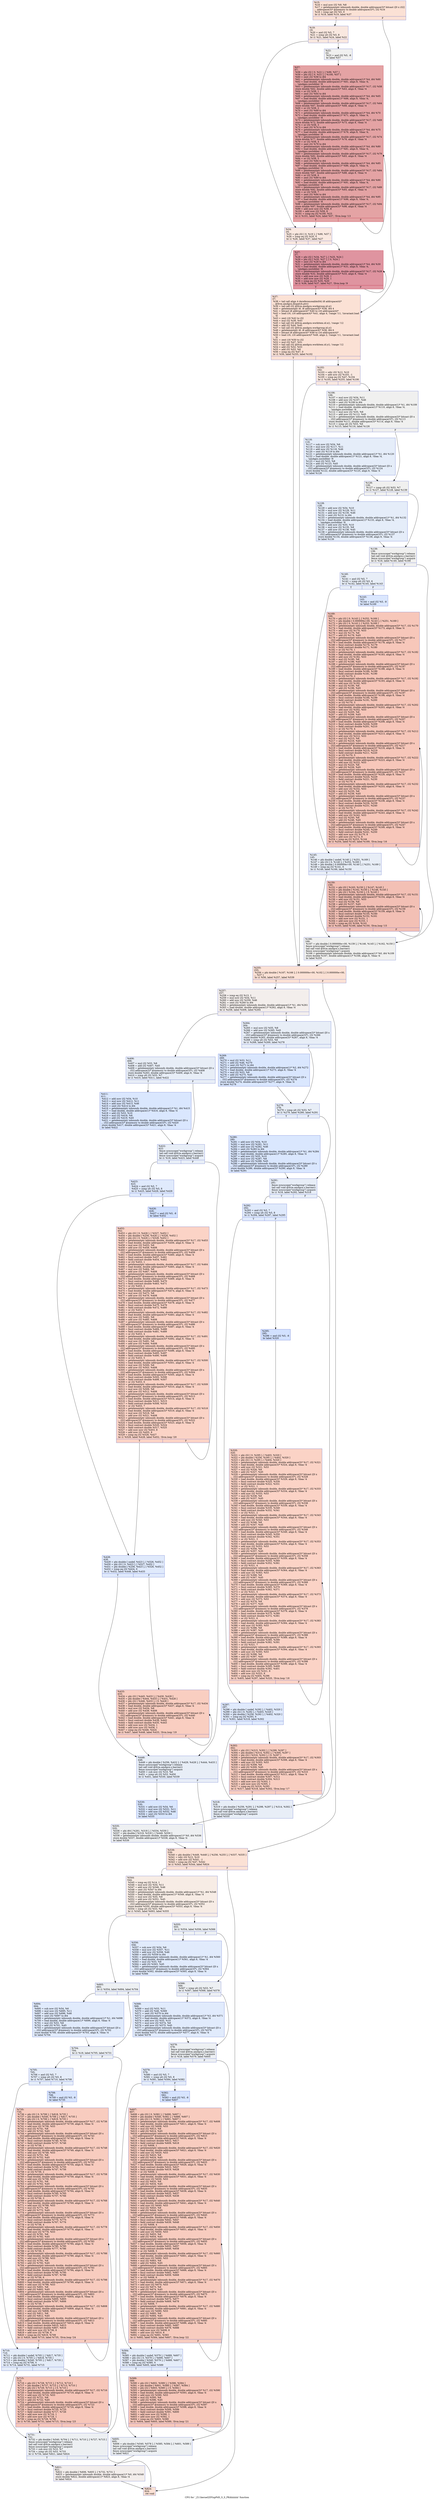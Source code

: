 digraph "CFG for '_Z11kernel2DYnpPdS_S_S_PKdiiiiiiiiii' function" {
	label="CFG for '_Z11kernel2DYnpPdS_S_S_PKdiiiiiiiiii' function";

	Node0x59cc570 [shape=record,color="#3d50c3ff", style=filled, fillcolor="#f7bca170",label="{%15:\l  %16 = mul nsw i32 %9, %8\l  %17 = getelementptr inbounds double, double addrspace(3)* bitcast ([0 x i32]\l... addrspace(3)* @memory to double addrspace(3)*), i32 %16\l  %18 = icmp sgt i32 %5, 0\l  br i1 %18, label %19, label %37\l|{<s0>T|<s1>F}}"];
	Node0x59cc570:s0 -> Node0x59cc400;
	Node0x59cc570:s1 -> Node0x59cd8a0;
	Node0x59cc400 [shape=record,color="#3d50c3ff", style=filled, fillcolor="#f1ccb870",label="{%19:\l19:                                               \l  %20 = and i32 %5, 7\l  %21 = icmp ult i32 %5, 8\l  br i1 %21, label %24, label %22\l|{<s0>T|<s1>F}}"];
	Node0x59cc400:s0 -> Node0x59cdb30;
	Node0x59cc400:s1 -> Node0x59cdb80;
	Node0x59cdb80 [shape=record,color="#3d50c3ff", style=filled, fillcolor="#dedcdb70",label="{%22:\l22:                                               \l  %23 = and i32 %5, -8\l  br label %57\l}"];
	Node0x59cdb80 -> Node0x59cdd80;
	Node0x59cdb30 [shape=record,color="#3d50c3ff", style=filled, fillcolor="#f1ccb870",label="{%24:\l24:                                               \l  %25 = phi i32 [ 0, %19 ], [ %99, %57 ]\l  %26 = icmp eq i32 %20, 0\l  br i1 %26, label %37, label %27\l|{<s0>T|<s1>F}}"];
	Node0x59cdb30:s0 -> Node0x59cd8a0;
	Node0x59cdb30:s1 -> Node0x59cdfb0;
	Node0x59cdfb0 [shape=record,color="#b70d28ff", style=filled, fillcolor="#b70d2870",label="{%27:\l27:                                               \l  %28 = phi i32 [ %34, %27 ], [ %25, %24 ]\l  %29 = phi i32 [ %35, %27 ], [ 0, %24 ]\l  %30 = zext i32 %28 to i64\l  %31 = getelementptr inbounds double, double addrspace(1)* %4, i64 %30\l  %32 = load double, double addrspace(1)* %31, align 8, !tbaa !4,\l... !amdgpu.noclobber !8\l  %33 = getelementptr inbounds double, double addrspace(3)* %17, i32 %28\l  store double %32, double addrspace(3)* %33, align 8, !tbaa !4\l  %34 = add nuw nsw i32 %28, 1\l  %35 = add nuw nsw i32 %29, 1\l  %36 = icmp eq i32 %35, %20\l  br i1 %36, label %37, label %27, !llvm.loop !9\l|{<s0>T|<s1>F}}"];
	Node0x59cdfb0:s0 -> Node0x59cd8a0;
	Node0x59cdfb0:s1 -> Node0x59cdfb0;
	Node0x59cd8a0 [shape=record,color="#3d50c3ff", style=filled, fillcolor="#f7bca170",label="{%37:\l37:                                               \l  %38 = tail call align 4 dereferenceable(64) i8 addrspace(4)*\l... @llvm.amdgcn.dispatch.ptr()\l  %39 = tail call i32 @llvm.amdgcn.workgroup.id.x()\l  %40 = getelementptr i8, i8 addrspace(4)* %38, i64 4\l  %41 = bitcast i8 addrspace(4)* %40 to i16 addrspace(4)*\l  %42 = load i16, i16 addrspace(4)* %41, align 4, !range !11, !invariant.load\l... !8\l  %43 = zext i16 %42 to i32\l  %44 = mul i32 %39, %43\l  %45 = tail call i32 @llvm.amdgcn.workitem.id.x(), !range !12\l  %46 = add i32 %44, %45\l  %47 = tail call i32 @llvm.amdgcn.workgroup.id.y()\l  %48 = getelementptr i8, i8 addrspace(4)* %38, i64 6\l  %49 = bitcast i8 addrspace(4)* %48 to i16 addrspace(4)*\l  %50 = load i16, i16 addrspace(4)* %49, align 2, !range !11, !invariant.load\l... !8\l  %51 = zext i16 %50 to i32\l  %52 = mul i32 %47, %51\l  %53 = tail call i32 @llvm.amdgcn.workitem.id.y(), !range !12\l  %54 = add i32 %52, %53\l  %55 = add i32 %53, %6\l  %56 = icmp eq i32 %47, 0\l  br i1 %56, label %255, label %102\l|{<s0>T|<s1>F}}"];
	Node0x59cd8a0:s0 -> Node0x59d23c0;
	Node0x59cd8a0:s1 -> Node0x59d2450;
	Node0x59cdd80 [shape=record,color="#b70d28ff", style=filled, fillcolor="#c32e3170",label="{%57:\l57:                                               \l  %58 = phi i32 [ 0, %22 ], [ %99, %57 ]\l  %59 = phi i32 [ 0, %22 ], [ %100, %57 ]\l  %60 = zext i32 %58 to i64\l  %61 = getelementptr inbounds double, double addrspace(1)* %4, i64 %60\l  %62 = load double, double addrspace(1)* %61, align 8, !tbaa !4,\l... !amdgpu.noclobber !8\l  %63 = getelementptr inbounds double, double addrspace(3)* %17, i32 %58\l  store double %62, double addrspace(3)* %63, align 8, !tbaa !4\l  %64 = or i32 %58, 1\l  %65 = zext i32 %64 to i64\l  %66 = getelementptr inbounds double, double addrspace(1)* %4, i64 %65\l  %67 = load double, double addrspace(1)* %66, align 8, !tbaa !4,\l... !amdgpu.noclobber !8\l  %68 = getelementptr inbounds double, double addrspace(3)* %17, i32 %64\l  store double %67, double addrspace(3)* %68, align 8, !tbaa !4\l  %69 = or i32 %58, 2\l  %70 = zext i32 %69 to i64\l  %71 = getelementptr inbounds double, double addrspace(1)* %4, i64 %70\l  %72 = load double, double addrspace(1)* %71, align 8, !tbaa !4,\l... !amdgpu.noclobber !8\l  %73 = getelementptr inbounds double, double addrspace(3)* %17, i32 %69\l  store double %72, double addrspace(3)* %73, align 8, !tbaa !4\l  %74 = or i32 %58, 3\l  %75 = zext i32 %74 to i64\l  %76 = getelementptr inbounds double, double addrspace(1)* %4, i64 %75\l  %77 = load double, double addrspace(1)* %76, align 8, !tbaa !4,\l... !amdgpu.noclobber !8\l  %78 = getelementptr inbounds double, double addrspace(3)* %17, i32 %74\l  store double %77, double addrspace(3)* %78, align 8, !tbaa !4\l  %79 = or i32 %58, 4\l  %80 = zext i32 %79 to i64\l  %81 = getelementptr inbounds double, double addrspace(1)* %4, i64 %80\l  %82 = load double, double addrspace(1)* %81, align 8, !tbaa !4,\l... !amdgpu.noclobber !8\l  %83 = getelementptr inbounds double, double addrspace(3)* %17, i32 %79\l  store double %82, double addrspace(3)* %83, align 8, !tbaa !4\l  %84 = or i32 %58, 5\l  %85 = zext i32 %84 to i64\l  %86 = getelementptr inbounds double, double addrspace(1)* %4, i64 %85\l  %87 = load double, double addrspace(1)* %86, align 8, !tbaa !4,\l... !amdgpu.noclobber !8\l  %88 = getelementptr inbounds double, double addrspace(3)* %17, i32 %84\l  store double %87, double addrspace(3)* %88, align 8, !tbaa !4\l  %89 = or i32 %58, 6\l  %90 = zext i32 %89 to i64\l  %91 = getelementptr inbounds double, double addrspace(1)* %4, i64 %90\l  %92 = load double, double addrspace(1)* %91, align 8, !tbaa !4,\l... !amdgpu.noclobber !8\l  %93 = getelementptr inbounds double, double addrspace(3)* %17, i32 %89\l  store double %92, double addrspace(3)* %93, align 8, !tbaa !4\l  %94 = or i32 %58, 7\l  %95 = zext i32 %94 to i64\l  %96 = getelementptr inbounds double, double addrspace(1)* %4, i64 %95\l  %97 = load double, double addrspace(1)* %96, align 8, !tbaa !4,\l... !amdgpu.noclobber !8\l  %98 = getelementptr inbounds double, double addrspace(3)* %17, i32 %94\l  store double %97, double addrspace(3)* %98, align 8, !tbaa !4\l  %99 = add nuw nsw i32 %58, 8\l  %100 = add nuw i32 %59, 8\l  %101 = icmp eq i32 %100, %23\l  br i1 %101, label %24, label %57, !llvm.loop !13\l|{<s0>T|<s1>F}}"];
	Node0x59cdd80:s0 -> Node0x59cdb30;
	Node0x59cdd80:s1 -> Node0x59cdd80;
	Node0x59d2450 [shape=record,color="#3d50c3ff", style=filled, fillcolor="#f1ccb870",label="{%102:\l102:                                              \l  %103 = sdiv i32 %12, %10\l  %104 = add nsw i32 %103, -1\l  %105 = icmp eq i32 %47, %104\l  br i1 %105, label %255, label %106\l|{<s0>T|<s1>F}}"];
	Node0x59d2450:s0 -> Node0x59d23c0;
	Node0x59d2450:s1 -> Node0x59cf330;
	Node0x59cf330 [shape=record,color="#3d50c3ff", style=filled, fillcolor="#dedcdb70",label="{%106:\l106:                                              \l  %107 = mul nsw i32 %54, %11\l  %108 = add nsw i32 %107, %46\l  %109 = sext i32 %108 to i64\l  %110 = getelementptr inbounds double, double addrspace(1)* %1, i64 %109\l  %111 = load double, double addrspace(1)* %110, align 8, !tbaa !4,\l... !amdgpu.noclobber !8\l  %112 = mul nsw i32 %55, %8\l  %113 = add nsw i32 %112, %45\l  %114 = getelementptr inbounds double, double addrspace(3)* bitcast ([0 x\l... i32] addrspace(3)* @memory to double addrspace(3)*), i32 %113\l  store double %111, double addrspace(3)* %114, align 8, !tbaa !4\l  %115 = icmp ult i32 %53, %6\l  br i1 %115, label %116, label %126\l|{<s0>T|<s1>F}}"];
	Node0x59cf330:s0 -> Node0x59d5110;
	Node0x59cf330:s1 -> Node0x59d51a0;
	Node0x59d5110 [shape=record,color="#3d50c3ff", style=filled, fillcolor="#c5d6f270",label="{%116:\l116:                                              \l  %117 = sub nsw i32 %54, %6\l  %118 = mul nsw i32 %117, %11\l  %119 = add nsw i32 %118, %46\l  %120 = sext i32 %119 to i64\l  %121 = getelementptr inbounds double, double addrspace(1)* %1, i64 %120\l  %122 = load double, double addrspace(1)* %121, align 8, !tbaa !4,\l... !amdgpu.noclobber !8\l  %123 = mul i32 %53, %8\l  %124 = add i32 %123, %45\l  %125 = getelementptr inbounds double, double addrspace(3)* bitcast ([0 x\l... i32] addrspace(3)* @memory to double addrspace(3)*), i32 %124\l  store double %122, double addrspace(3)* %125, align 8, !tbaa !4\l  br label %126\l}"];
	Node0x59d5110 -> Node0x59d51a0;
	Node0x59d51a0 [shape=record,color="#3d50c3ff", style=filled, fillcolor="#dedcdb70",label="{%126:\l126:                                              \l  %127 = icmp ult i32 %53, %7\l  br i1 %127, label %128, label %139\l|{<s0>T|<s1>F}}"];
	Node0x59d51a0:s0 -> Node0x59d5960;
	Node0x59d51a0:s1 -> Node0x59d59b0;
	Node0x59d5960 [shape=record,color="#3d50c3ff", style=filled, fillcolor="#c5d6f270",label="{%128:\l128:                                              \l  %129 = add nsw i32 %54, %10\l  %130 = mul nsw i32 %129, %11\l  %131 = add nsw i32 %130, %46\l  %132 = sext i32 %131 to i64\l  %133 = getelementptr inbounds double, double addrspace(1)* %1, i64 %132\l  %134 = load double, double addrspace(1)* %133, align 8, !tbaa !4,\l... !amdgpu.noclobber !8\l  %135 = add nsw i32 %55, %10\l  %136 = mul nsw i32 %135, %8\l  %137 = add nsw i32 %136, %45\l  %138 = getelementptr inbounds double, double addrspace(3)* bitcast ([0 x\l... i32] addrspace(3)* @memory to double addrspace(3)*), i32 %137\l  store double %134, double addrspace(3)* %138, align 8, !tbaa !4\l  br label %139\l}"];
	Node0x59d5960 -> Node0x59d59b0;
	Node0x59d59b0 [shape=record,color="#3d50c3ff", style=filled, fillcolor="#dedcdb70",label="{%139:\l139:                                              \l  fence syncscope(\"workgroup\") release\l  tail call void @llvm.amdgcn.s.barrier()\l  fence syncscope(\"workgroup\") acquire\l  br i1 %18, label %140, label %166\l|{<s0>T|<s1>F}}"];
	Node0x59d59b0:s0 -> Node0x59d6820;
	Node0x59d59b0:s1 -> Node0x59d6870;
	Node0x59d6820 [shape=record,color="#3d50c3ff", style=filled, fillcolor="#cbd8ee70",label="{%140:\l140:                                              \l  %141 = and i32 %5, 7\l  %142 = icmp ult i32 %5, 8\l  br i1 %142, label %145, label %143\l|{<s0>T|<s1>F}}"];
	Node0x59d6820:s0 -> Node0x59d6ad0;
	Node0x59d6820:s1 -> Node0x59d6b20;
	Node0x59d6b20 [shape=record,color="#3d50c3ff", style=filled, fillcolor="#aec9fc70",label="{%143:\l143:                                              \l  %144 = and i32 %5, -8\l  br label %169\l}"];
	Node0x59d6b20 -> Node0x59d6cf0;
	Node0x59d6ad0 [shape=record,color="#3d50c3ff", style=filled, fillcolor="#cbd8ee70",label="{%145:\l145:                                              \l  %146 = phi double [ undef, %140 ], [ %251, %169 ]\l  %147 = phi i32 [ 0, %140 ], [ %252, %169 ]\l  %148 = phi double [ 0.000000e+00, %140 ], [ %251, %169 ]\l  %149 = icmp eq i32 %141, 0\l  br i1 %149, label %166, label %150\l|{<s0>T|<s1>F}}"];
	Node0x59d6ad0:s0 -> Node0x59d6870;
	Node0x59d6ad0:s1 -> Node0x59d7f20;
	Node0x59d7f20 [shape=record,color="#3d50c3ff", style=filled, fillcolor="#e5705870",label="{%150:\l150:                                              \l  %151 = phi i32 [ %163, %150 ], [ %147, %145 ]\l  %152 = phi double [ %162, %150 ], [ %148, %145 ]\l  %153 = phi i32 [ %164, %150 ], [ 0, %145 ]\l  %154 = getelementptr inbounds double, double addrspace(3)* %17, i32 %151\l  %155 = load double, double addrspace(3)* %154, align 8, !tbaa !4\l  %156 = add nuw i32 %151, %53\l  %157 = mul i32 %156, %8\l  %158 = add i32 %157, %45\l  %159 = getelementptr inbounds double, double addrspace(3)* bitcast ([0 x\l... i32] addrspace(3)* @memory to double addrspace(3)*), i32 %158\l  %160 = load double, double addrspace(3)* %159, align 8, !tbaa !4\l  %161 = fmul contract double %155, %160\l  %162 = fadd contract double %152, %161\l  %163 = add nuw nsw i32 %151, 1\l  %164 = add nuw nsw i32 %153, 1\l  %165 = icmp eq i32 %164, %141\l  br i1 %165, label %166, label %150, !llvm.loop !15\l|{<s0>T|<s1>F}}"];
	Node0x59d7f20:s0 -> Node0x59d6870;
	Node0x59d7f20:s1 -> Node0x59d7f20;
	Node0x59d6870 [shape=record,color="#3d50c3ff", style=filled, fillcolor="#dedcdb70",label="{%166:\l166:                                              \l  %167 = phi double [ 0.000000e+00, %139 ], [ %146, %145 ], [ %162, %150 ]\l  fence syncscope(\"workgroup\") release\l  tail call void @llvm.amdgcn.s.barrier()\l  fence syncscope(\"workgroup\") acquire\l  %168 = getelementptr inbounds double, double addrspace(1)* %0, i64 %109\l  store double %167, double addrspace(1)* %168, align 8, !tbaa !4\l  br label %255\l}"];
	Node0x59d6870 -> Node0x59d23c0;
	Node0x59d6cf0 [shape=record,color="#3d50c3ff", style=filled, fillcolor="#ec7f6370",label="{%169:\l169:                                              \l  %170 = phi i32 [ 0, %143 ], [ %252, %169 ]\l  %171 = phi double [ 0.000000e+00, %143 ], [ %251, %169 ]\l  %172 = phi i32 [ 0, %143 ], [ %253, %169 ]\l  %173 = getelementptr inbounds double, double addrspace(3)* %17, i32 %170\l  %174 = load double, double addrspace(3)* %173, align 8, !tbaa !4\l  %175 = add nuw i32 %170, %53\l  %176 = mul i32 %175, %8\l  %177 = add i32 %176, %45\l  %178 = getelementptr inbounds double, double addrspace(3)* bitcast ([0 x\l... i32] addrspace(3)* @memory to double addrspace(3)*), i32 %177\l  %179 = load double, double addrspace(3)* %178, align 8, !tbaa !4\l  %180 = fmul contract double %174, %179\l  %181 = fadd contract double %171, %180\l  %182 = or i32 %170, 1\l  %183 = getelementptr inbounds double, double addrspace(3)* %17, i32 %182\l  %184 = load double, double addrspace(3)* %183, align 8, !tbaa !4\l  %185 = add nuw i32 %182, %53\l  %186 = mul i32 %185, %8\l  %187 = add i32 %186, %45\l  %188 = getelementptr inbounds double, double addrspace(3)* bitcast ([0 x\l... i32] addrspace(3)* @memory to double addrspace(3)*), i32 %187\l  %189 = load double, double addrspace(3)* %188, align 8, !tbaa !4\l  %190 = fmul contract double %184, %189\l  %191 = fadd contract double %181, %190\l  %192 = or i32 %170, 2\l  %193 = getelementptr inbounds double, double addrspace(3)* %17, i32 %192\l  %194 = load double, double addrspace(3)* %193, align 8, !tbaa !4\l  %195 = add nuw i32 %192, %53\l  %196 = mul i32 %195, %8\l  %197 = add i32 %196, %45\l  %198 = getelementptr inbounds double, double addrspace(3)* bitcast ([0 x\l... i32] addrspace(3)* @memory to double addrspace(3)*), i32 %197\l  %199 = load double, double addrspace(3)* %198, align 8, !tbaa !4\l  %200 = fmul contract double %194, %199\l  %201 = fadd contract double %191, %200\l  %202 = or i32 %170, 3\l  %203 = getelementptr inbounds double, double addrspace(3)* %17, i32 %202\l  %204 = load double, double addrspace(3)* %203, align 8, !tbaa !4\l  %205 = add nuw i32 %202, %53\l  %206 = mul i32 %205, %8\l  %207 = add i32 %206, %45\l  %208 = getelementptr inbounds double, double addrspace(3)* bitcast ([0 x\l... i32] addrspace(3)* @memory to double addrspace(3)*), i32 %207\l  %209 = load double, double addrspace(3)* %208, align 8, !tbaa !4\l  %210 = fmul contract double %204, %209\l  %211 = fadd contract double %201, %210\l  %212 = or i32 %170, 4\l  %213 = getelementptr inbounds double, double addrspace(3)* %17, i32 %212\l  %214 = load double, double addrspace(3)* %213, align 8, !tbaa !4\l  %215 = add nuw i32 %212, %53\l  %216 = mul i32 %215, %8\l  %217 = add i32 %216, %45\l  %218 = getelementptr inbounds double, double addrspace(3)* bitcast ([0 x\l... i32] addrspace(3)* @memory to double addrspace(3)*), i32 %217\l  %219 = load double, double addrspace(3)* %218, align 8, !tbaa !4\l  %220 = fmul contract double %214, %219\l  %221 = fadd contract double %211, %220\l  %222 = or i32 %170, 5\l  %223 = getelementptr inbounds double, double addrspace(3)* %17, i32 %222\l  %224 = load double, double addrspace(3)* %223, align 8, !tbaa !4\l  %225 = add nuw i32 %222, %53\l  %226 = mul i32 %225, %8\l  %227 = add i32 %226, %45\l  %228 = getelementptr inbounds double, double addrspace(3)* bitcast ([0 x\l... i32] addrspace(3)* @memory to double addrspace(3)*), i32 %227\l  %229 = load double, double addrspace(3)* %228, align 8, !tbaa !4\l  %230 = fmul contract double %224, %229\l  %231 = fadd contract double %221, %230\l  %232 = or i32 %170, 6\l  %233 = getelementptr inbounds double, double addrspace(3)* %17, i32 %232\l  %234 = load double, double addrspace(3)* %233, align 8, !tbaa !4\l  %235 = add nuw i32 %232, %53\l  %236 = mul i32 %235, %8\l  %237 = add i32 %236, %45\l  %238 = getelementptr inbounds double, double addrspace(3)* bitcast ([0 x\l... i32] addrspace(3)* @memory to double addrspace(3)*), i32 %237\l  %239 = load double, double addrspace(3)* %238, align 8, !tbaa !4\l  %240 = fmul contract double %234, %239\l  %241 = fadd contract double %231, %240\l  %242 = or i32 %170, 7\l  %243 = getelementptr inbounds double, double addrspace(3)* %17, i32 %242\l  %244 = load double, double addrspace(3)* %243, align 8, !tbaa !4\l  %245 = add nuw i32 %242, %53\l  %246 = mul i32 %245, %8\l  %247 = add i32 %246, %45\l  %248 = getelementptr inbounds double, double addrspace(3)* bitcast ([0 x\l... i32] addrspace(3)* @memory to double addrspace(3)*), i32 %247\l  %249 = load double, double addrspace(3)* %248, align 8, !tbaa !4\l  %250 = fmul contract double %244, %249\l  %251 = fadd contract double %241, %250\l  %252 = add nuw nsw i32 %170, 8\l  %253 = add nuw i32 %172, 8\l  %254 = icmp eq i32 %253, %144\l  br i1 %254, label %145, label %169, !llvm.loop !16\l|{<s0>T|<s1>F}}"];
	Node0x59d6cf0:s0 -> Node0x59d6ad0;
	Node0x59d6cf0:s1 -> Node0x59d6cf0;
	Node0x59d23c0 [shape=record,color="#3d50c3ff", style=filled, fillcolor="#f7bca170",label="{%255:\l255:                                              \l  %256 = phi double [ %167, %166 ], [ 0.000000e+00, %102 ], [ 0.000000e+00,\l... %37 ]\l  br i1 %56, label %257, label %539\l|{<s0>T|<s1>F}}"];
	Node0x59d23c0:s0 -> Node0x59d6770;
	Node0x59d23c0:s1 -> Node0x59cea20;
	Node0x59d6770 [shape=record,color="#3d50c3ff", style=filled, fillcolor="#e3d9d370",label="{%257:\l257:                                              \l  %258 = icmp eq i32 %13, 1\l  %259 = mul nsw i32 %54, %11\l  %260 = add nsw i32 %259, %46\l  %261 = sext i32 %260 to i64\l  %262 = getelementptr inbounds double, double addrspace(1)* %1, i64 %261\l  %263 = load double, double addrspace(1)* %262, align 8, !tbaa !4\l  br i1 %258, label %406, label %264\l|{<s0>T|<s1>F}}"];
	Node0x59d6770:s0 -> Node0x59cee50;
	Node0x59d6770:s1 -> Node0x59ceea0;
	Node0x59ceea0 [shape=record,color="#3d50c3ff", style=filled, fillcolor="#cbd8ee70",label="{%264:\l264:                                              \l  %265 = mul nsw i32 %55, %8\l  %266 = add nsw i32 %265, %45\l  %267 = getelementptr inbounds double, double addrspace(3)* bitcast ([0 x\l... i32] addrspace(3)* @memory to double addrspace(3)*), i32 %266\l  store double %263, double addrspace(3)* %267, align 8, !tbaa !4\l  %268 = icmp ult i32 %53, %6\l  br i1 %268, label %269, label %278\l|{<s0>T|<s1>F}}"];
	Node0x59ceea0:s0 -> Node0x59d5dd0;
	Node0x59ceea0:s1 -> Node0x59d5e20;
	Node0x59d5dd0 [shape=record,color="#3d50c3ff", style=filled, fillcolor="#abc8fd70",label="{%269:\l269:                                              \l  %270 = mul i32 %53, %11\l  %271 = add i32 %46, %270\l  %272 = zext i32 %271 to i64\l  %273 = getelementptr inbounds double, double addrspace(1)* %2, i64 %272\l  %274 = load double, double addrspace(1)* %273, align 8, !tbaa !4\l  %275 = mul i32 %53, %8\l  %276 = add i32 %275, %45\l  %277 = getelementptr inbounds double, double addrspace(3)* bitcast ([0 x\l... i32] addrspace(3)* @memory to double addrspace(3)*), i32 %276\l  store double %274, double addrspace(3)* %277, align 8, !tbaa !4\l  br label %278\l}"];
	Node0x59d5dd0 -> Node0x59d5e20;
	Node0x59d5e20 [shape=record,color="#3d50c3ff", style=filled, fillcolor="#cbd8ee70",label="{%278:\l278:                                              \l  %279 = icmp ult i32 %53, %7\l  br i1 %279, label %280, label %291\l|{<s0>T|<s1>F}}"];
	Node0x59d5e20:s0 -> Node0x59dcb20;
	Node0x59d5e20:s1 -> Node0x59dcb70;
	Node0x59dcb20 [shape=record,color="#3d50c3ff", style=filled, fillcolor="#abc8fd70",label="{%280:\l280:                                              \l  %281 = add nsw i32 %54, %10\l  %282 = mul nsw i32 %281, %11\l  %283 = add nsw i32 %282, %46\l  %284 = sext i32 %283 to i64\l  %285 = getelementptr inbounds double, double addrspace(1)* %1, i64 %284\l  %286 = load double, double addrspace(1)* %285, align 8, !tbaa !4\l  %287 = add nsw i32 %55, %10\l  %288 = mul nsw i32 %287, %8\l  %289 = add nsw i32 %288, %45\l  %290 = getelementptr inbounds double, double addrspace(3)* bitcast ([0 x\l... i32] addrspace(3)* @memory to double addrspace(3)*), i32 %289\l  store double %286, double addrspace(3)* %290, align 8, !tbaa !4\l  br label %291\l}"];
	Node0x59dcb20 -> Node0x59dcb70;
	Node0x59dcb70 [shape=record,color="#3d50c3ff", style=filled, fillcolor="#cbd8ee70",label="{%291:\l291:                                              \l  fence syncscope(\"workgroup\") release\l  tail call void @llvm.amdgcn.s.barrier()\l  fence syncscope(\"workgroup\") acquire\l  br i1 %18, label %292, label %318\l|{<s0>T|<s1>F}}"];
	Node0x59dcb70:s0 -> Node0x59df240;
	Node0x59dcb70:s1 -> Node0x59df290;
	Node0x59df240 [shape=record,color="#3d50c3ff", style=filled, fillcolor="#b9d0f970",label="{%292:\l292:                                              \l  %293 = and i32 %5, 7\l  %294 = icmp ult i32 %5, 8\l  br i1 %294, label %297, label %295\l|{<s0>T|<s1>F}}"];
	Node0x59df240:s0 -> Node0x59df4b0;
	Node0x59df240:s1 -> Node0x59df500;
	Node0x59df500 [shape=record,color="#3d50c3ff", style=filled, fillcolor="#9abbff70",label="{%295:\l295:                                              \l  %296 = and i32 %5, -8\l  br label %320\l}"];
	Node0x59df500 -> Node0x59df6d0;
	Node0x59df4b0 [shape=record,color="#3d50c3ff", style=filled, fillcolor="#b9d0f970",label="{%297:\l297:                                              \l  %298 = phi double [ undef, %292 ], [ %402, %320 ]\l  %299 = phi i32 [ 0, %292 ], [ %403, %320 ]\l  %300 = phi double [ %256, %292 ], [ %402, %320 ]\l  %301 = icmp eq i32 %293, 0\l  br i1 %301, label %318, label %302\l|{<s0>T|<s1>F}}"];
	Node0x59df4b0:s0 -> Node0x59df290;
	Node0x59df4b0:s1 -> Node0x59dfa70;
	Node0x59dfa70 [shape=record,color="#3d50c3ff", style=filled, fillcolor="#f2907270",label="{%302:\l302:                                              \l  %303 = phi i32 [ %315, %302 ], [ %299, %297 ]\l  %304 = phi double [ %314, %302 ], [ %300, %297 ]\l  %305 = phi i32 [ %316, %302 ], [ 0, %297 ]\l  %306 = getelementptr inbounds double, double addrspace(3)* %17, i32 %303\l  %307 = load double, double addrspace(3)* %306, align 8, !tbaa !4\l  %308 = add nuw i32 %303, %53\l  %309 = mul i32 %308, %8\l  %310 = add i32 %309, %45\l  %311 = getelementptr inbounds double, double addrspace(3)* bitcast ([0 x\l... i32] addrspace(3)* @memory to double addrspace(3)*), i32 %310\l  %312 = load double, double addrspace(3)* %311, align 8, !tbaa !4\l  %313 = fmul contract double %307, %312\l  %314 = fadd contract double %304, %313\l  %315 = add nuw nsw i32 %303, 1\l  %316 = add nuw nsw i32 %305, 1\l  %317 = icmp eq i32 %316, %293\l  br i1 %317, label %318, label %302, !llvm.loop !17\l|{<s0>T|<s1>F}}"];
	Node0x59dfa70:s0 -> Node0x59df290;
	Node0x59dfa70:s1 -> Node0x59dfa70;
	Node0x59df290 [shape=record,color="#3d50c3ff", style=filled, fillcolor="#cbd8ee70",label="{%318:\l318:                                              \l  %319 = phi double [ %256, %291 ], [ %298, %297 ], [ %314, %302 ]\l  fence syncscope(\"workgroup\") release\l  tail call void @llvm.amdgcn.s.barrier()\l  fence syncscope(\"workgroup\") acquire\l  br label %535\l}"];
	Node0x59df290 -> Node0x59e0880;
	Node0x59df6d0 [shape=record,color="#3d50c3ff", style=filled, fillcolor="#f59c7d70",label="{%320:\l320:                                              \l  %321 = phi i32 [ 0, %295 ], [ %403, %320 ]\l  %322 = phi double [ %256, %295 ], [ %402, %320 ]\l  %323 = phi i32 [ 0, %295 ], [ %404, %320 ]\l  %324 = getelementptr inbounds double, double addrspace(3)* %17, i32 %321\l  %325 = load double, double addrspace(3)* %324, align 8, !tbaa !4\l  %326 = add nuw i32 %321, %53\l  %327 = mul i32 %326, %8\l  %328 = add i32 %327, %45\l  %329 = getelementptr inbounds double, double addrspace(3)* bitcast ([0 x\l... i32] addrspace(3)* @memory to double addrspace(3)*), i32 %328\l  %330 = load double, double addrspace(3)* %329, align 8, !tbaa !4\l  %331 = fmul contract double %325, %330\l  %332 = fadd contract double %322, %331\l  %333 = or i32 %321, 1\l  %334 = getelementptr inbounds double, double addrspace(3)* %17, i32 %333\l  %335 = load double, double addrspace(3)* %334, align 8, !tbaa !4\l  %336 = add nuw i32 %333, %53\l  %337 = mul i32 %336, %8\l  %338 = add i32 %337, %45\l  %339 = getelementptr inbounds double, double addrspace(3)* bitcast ([0 x\l... i32] addrspace(3)* @memory to double addrspace(3)*), i32 %338\l  %340 = load double, double addrspace(3)* %339, align 8, !tbaa !4\l  %341 = fmul contract double %335, %340\l  %342 = fadd contract double %332, %341\l  %343 = or i32 %321, 2\l  %344 = getelementptr inbounds double, double addrspace(3)* %17, i32 %343\l  %345 = load double, double addrspace(3)* %344, align 8, !tbaa !4\l  %346 = add nuw i32 %343, %53\l  %347 = mul i32 %346, %8\l  %348 = add i32 %347, %45\l  %349 = getelementptr inbounds double, double addrspace(3)* bitcast ([0 x\l... i32] addrspace(3)* @memory to double addrspace(3)*), i32 %348\l  %350 = load double, double addrspace(3)* %349, align 8, !tbaa !4\l  %351 = fmul contract double %345, %350\l  %352 = fadd contract double %342, %351\l  %353 = or i32 %321, 3\l  %354 = getelementptr inbounds double, double addrspace(3)* %17, i32 %353\l  %355 = load double, double addrspace(3)* %354, align 8, !tbaa !4\l  %356 = add nuw i32 %353, %53\l  %357 = mul i32 %356, %8\l  %358 = add i32 %357, %45\l  %359 = getelementptr inbounds double, double addrspace(3)* bitcast ([0 x\l... i32] addrspace(3)* @memory to double addrspace(3)*), i32 %358\l  %360 = load double, double addrspace(3)* %359, align 8, !tbaa !4\l  %361 = fmul contract double %355, %360\l  %362 = fadd contract double %352, %361\l  %363 = or i32 %321, 4\l  %364 = getelementptr inbounds double, double addrspace(3)* %17, i32 %363\l  %365 = load double, double addrspace(3)* %364, align 8, !tbaa !4\l  %366 = add nuw i32 %363, %53\l  %367 = mul i32 %366, %8\l  %368 = add i32 %367, %45\l  %369 = getelementptr inbounds double, double addrspace(3)* bitcast ([0 x\l... i32] addrspace(3)* @memory to double addrspace(3)*), i32 %368\l  %370 = load double, double addrspace(3)* %369, align 8, !tbaa !4\l  %371 = fmul contract double %365, %370\l  %372 = fadd contract double %362, %371\l  %373 = or i32 %321, 5\l  %374 = getelementptr inbounds double, double addrspace(3)* %17, i32 %373\l  %375 = load double, double addrspace(3)* %374, align 8, !tbaa !4\l  %376 = add nuw i32 %373, %53\l  %377 = mul i32 %376, %8\l  %378 = add i32 %377, %45\l  %379 = getelementptr inbounds double, double addrspace(3)* bitcast ([0 x\l... i32] addrspace(3)* @memory to double addrspace(3)*), i32 %378\l  %380 = load double, double addrspace(3)* %379, align 8, !tbaa !4\l  %381 = fmul contract double %375, %380\l  %382 = fadd contract double %372, %381\l  %383 = or i32 %321, 6\l  %384 = getelementptr inbounds double, double addrspace(3)* %17, i32 %383\l  %385 = load double, double addrspace(3)* %384, align 8, !tbaa !4\l  %386 = add nuw i32 %383, %53\l  %387 = mul i32 %386, %8\l  %388 = add i32 %387, %45\l  %389 = getelementptr inbounds double, double addrspace(3)* bitcast ([0 x\l... i32] addrspace(3)* @memory to double addrspace(3)*), i32 %388\l  %390 = load double, double addrspace(3)* %389, align 8, !tbaa !4\l  %391 = fmul contract double %385, %390\l  %392 = fadd contract double %382, %391\l  %393 = or i32 %321, 7\l  %394 = getelementptr inbounds double, double addrspace(3)* %17, i32 %393\l  %395 = load double, double addrspace(3)* %394, align 8, !tbaa !4\l  %396 = add nuw i32 %393, %53\l  %397 = mul i32 %396, %8\l  %398 = add i32 %397, %45\l  %399 = getelementptr inbounds double, double addrspace(3)* bitcast ([0 x\l... i32] addrspace(3)* @memory to double addrspace(3)*), i32 %398\l  %400 = load double, double addrspace(3)* %399, align 8, !tbaa !4\l  %401 = fmul contract double %395, %400\l  %402 = fadd contract double %392, %401\l  %403 = add nuw nsw i32 %321, 8\l  %404 = add nuw i32 %323, 8\l  %405 = icmp eq i32 %404, %296\l  br i1 %405, label %297, label %320, !llvm.loop !18\l|{<s0>T|<s1>F}}"];
	Node0x59df6d0:s0 -> Node0x59df4b0;
	Node0x59df6d0:s1 -> Node0x59df6d0;
	Node0x59cee50 [shape=record,color="#3d50c3ff", style=filled, fillcolor="#cbd8ee70",label="{%406:\l406:                                              \l  %407 = mul i32 %53, %8\l  %408 = add i32 %407, %45\l  %409 = getelementptr inbounds double, double addrspace(3)* bitcast ([0 x\l... i32] addrspace(3)* @memory to double addrspace(3)*), i32 %408\l  store double %263, double addrspace(3)* %409, align 8, !tbaa !4\l  %410 = icmp ult i32 %53, %7\l  br i1 %410, label %411, label %422\l|{<s0>T|<s1>F}}"];
	Node0x59cee50:s0 -> Node0x59e4090;
	Node0x59cee50:s1 -> Node0x59e40e0;
	Node0x59e4090 [shape=record,color="#3d50c3ff", style=filled, fillcolor="#abc8fd70",label="{%411:\l411:                                              \l  %412 = add nsw i32 %54, %10\l  %413 = mul nsw i32 %412, %11\l  %414 = add nsw i32 %413, %46\l  %415 = sext i32 %414 to i64\l  %416 = getelementptr inbounds double, double addrspace(1)* %1, i64 %415\l  %417 = load double, double addrspace(1)* %416, align 8, !tbaa !4\l  %418 = add i32 %53, %10\l  %419 = mul i32 %418, %8\l  %420 = add i32 %419, %45\l  %421 = getelementptr inbounds double, double addrspace(3)* bitcast ([0 x\l... i32] addrspace(3)* @memory to double addrspace(3)*), i32 %420\l  store double %417, double addrspace(3)* %421, align 8, !tbaa !4\l  br label %422\l}"];
	Node0x59e4090 -> Node0x59e40e0;
	Node0x59e40e0 [shape=record,color="#3d50c3ff", style=filled, fillcolor="#cbd8ee70",label="{%422:\l422:                                              \l  fence syncscope(\"workgroup\") release\l  tail call void @llvm.amdgcn.s.barrier()\l  fence syncscope(\"workgroup\") acquire\l  br i1 %18, label %423, label %448\l|{<s0>T|<s1>F}}"];
	Node0x59e40e0:s0 -> Node0x59e4a10;
	Node0x59e40e0:s1 -> Node0x59e4a60;
	Node0x59e4a10 [shape=record,color="#3d50c3ff", style=filled, fillcolor="#b9d0f970",label="{%423:\l423:                                              \l  %424 = and i32 %5, 7\l  %425 = icmp ult i32 %5, 8\l  br i1 %425, label %428, label %426\l|{<s0>T|<s1>F}}"];
	Node0x59e4a10:s0 -> Node0x59e4c80;
	Node0x59e4a10:s1 -> Node0x59e4cd0;
	Node0x59e4cd0 [shape=record,color="#3d50c3ff", style=filled, fillcolor="#9abbff70",label="{%426:\l426:                                              \l  %427 = and i32 %5, -8\l  br label %452\l}"];
	Node0x59e4cd0 -> Node0x59e4ea0;
	Node0x59e4c80 [shape=record,color="#3d50c3ff", style=filled, fillcolor="#b9d0f970",label="{%428:\l428:                                              \l  %429 = phi double [ undef, %423 ], [ %526, %452 ]\l  %430 = phi i32 [ 0, %423 ], [ %527, %452 ]\l  %431 = phi double [ %256, %423 ], [ %526, %452 ]\l  %432 = icmp eq i32 %424, 0\l  br i1 %432, label %448, label %433\l|{<s0>T|<s1>F}}"];
	Node0x59e4c80:s0 -> Node0x59e4a60;
	Node0x59e4c80:s1 -> Node0x59e5240;
	Node0x59e5240 [shape=record,color="#3d50c3ff", style=filled, fillcolor="#f2907270",label="{%433:\l433:                                              \l  %434 = phi i32 [ %445, %433 ], [ %430, %428 ]\l  %435 = phi double [ %444, %433 ], [ %431, %428 ]\l  %436 = phi i32 [ %446, %433 ], [ 0, %428 ]\l  %437 = getelementptr inbounds double, double addrspace(3)* %17, i32 %434\l  %438 = load double, double addrspace(3)* %437, align 8, !tbaa !4\l  %439 = mul nsw i32 %434, %8\l  %440 = add nsw i32 %439, %408\l  %441 = getelementptr inbounds double, double addrspace(3)* bitcast ([0 x\l... i32] addrspace(3)* @memory to double addrspace(3)*), i32 %440\l  %442 = load double, double addrspace(3)* %441, align 8, !tbaa !4\l  %443 = fmul contract double %438, %442\l  %444 = fadd contract double %435, %443\l  %445 = add nuw nsw i32 %434, 1\l  %446 = add nuw nsw i32 %436, 1\l  %447 = icmp eq i32 %446, %424\l  br i1 %447, label %448, label %433, !llvm.loop !19\l|{<s0>T|<s1>F}}"];
	Node0x59e5240:s0 -> Node0x59e4a60;
	Node0x59e5240:s1 -> Node0x59e5240;
	Node0x59e4a60 [shape=record,color="#3d50c3ff", style=filled, fillcolor="#cbd8ee70",label="{%448:\l448:                                              \l  %449 = phi double [ %256, %422 ], [ %429, %428 ], [ %444, %433 ]\l  fence syncscope(\"workgroup\") release\l  tail call void @llvm.amdgcn.s.barrier()\l  fence syncscope(\"workgroup\") acquire\l  %450 = sub nsw i32 %10, %6\l  %451 = icmp ult i32 %53, %450\l  br i1 %451, label %530, label %539\l|{<s0>T|<s1>F}}"];
	Node0x59e4a60:s0 -> Node0x59e60b0;
	Node0x59e4a60:s1 -> Node0x59cea20;
	Node0x59e4ea0 [shape=record,color="#3d50c3ff", style=filled, fillcolor="#f59c7d70",label="{%452:\l452:                                              \l  %453 = phi i32 [ 0, %426 ], [ %527, %452 ]\l  %454 = phi double [ %256, %426 ], [ %526, %452 ]\l  %455 = phi i32 [ 0, %426 ], [ %528, %452 ]\l  %456 = getelementptr inbounds double, double addrspace(3)* %17, i32 %453\l  %457 = load double, double addrspace(3)* %456, align 8, !tbaa !4\l  %458 = mul nsw i32 %453, %8\l  %459 = add nsw i32 %458, %408\l  %460 = getelementptr inbounds double, double addrspace(3)* bitcast ([0 x\l... i32] addrspace(3)* @memory to double addrspace(3)*), i32 %459\l  %461 = load double, double addrspace(3)* %460, align 8, !tbaa !4\l  %462 = fmul contract double %457, %461\l  %463 = fadd contract double %454, %462\l  %464 = or i32 %453, 1\l  %465 = getelementptr inbounds double, double addrspace(3)* %17, i32 %464\l  %466 = load double, double addrspace(3)* %465, align 8, !tbaa !4\l  %467 = mul nsw i32 %464, %8\l  %468 = add nsw i32 %467, %408\l  %469 = getelementptr inbounds double, double addrspace(3)* bitcast ([0 x\l... i32] addrspace(3)* @memory to double addrspace(3)*), i32 %468\l  %470 = load double, double addrspace(3)* %469, align 8, !tbaa !4\l  %471 = fmul contract double %466, %470\l  %472 = fadd contract double %463, %471\l  %473 = or i32 %453, 2\l  %474 = getelementptr inbounds double, double addrspace(3)* %17, i32 %473\l  %475 = load double, double addrspace(3)* %474, align 8, !tbaa !4\l  %476 = mul nsw i32 %473, %8\l  %477 = add nsw i32 %476, %408\l  %478 = getelementptr inbounds double, double addrspace(3)* bitcast ([0 x\l... i32] addrspace(3)* @memory to double addrspace(3)*), i32 %477\l  %479 = load double, double addrspace(3)* %478, align 8, !tbaa !4\l  %480 = fmul contract double %475, %479\l  %481 = fadd contract double %472, %480\l  %482 = or i32 %453, 3\l  %483 = getelementptr inbounds double, double addrspace(3)* %17, i32 %482\l  %484 = load double, double addrspace(3)* %483, align 8, !tbaa !4\l  %485 = mul nsw i32 %482, %8\l  %486 = add nsw i32 %485, %408\l  %487 = getelementptr inbounds double, double addrspace(3)* bitcast ([0 x\l... i32] addrspace(3)* @memory to double addrspace(3)*), i32 %486\l  %488 = load double, double addrspace(3)* %487, align 8, !tbaa !4\l  %489 = fmul contract double %484, %488\l  %490 = fadd contract double %481, %489\l  %491 = or i32 %453, 4\l  %492 = getelementptr inbounds double, double addrspace(3)* %17, i32 %491\l  %493 = load double, double addrspace(3)* %492, align 8, !tbaa !4\l  %494 = mul nsw i32 %491, %8\l  %495 = add nsw i32 %494, %408\l  %496 = getelementptr inbounds double, double addrspace(3)* bitcast ([0 x\l... i32] addrspace(3)* @memory to double addrspace(3)*), i32 %495\l  %497 = load double, double addrspace(3)* %496, align 8, !tbaa !4\l  %498 = fmul contract double %493, %497\l  %499 = fadd contract double %490, %498\l  %500 = or i32 %453, 5\l  %501 = getelementptr inbounds double, double addrspace(3)* %17, i32 %500\l  %502 = load double, double addrspace(3)* %501, align 8, !tbaa !4\l  %503 = mul nsw i32 %500, %8\l  %504 = add nsw i32 %503, %408\l  %505 = getelementptr inbounds double, double addrspace(3)* bitcast ([0 x\l... i32] addrspace(3)* @memory to double addrspace(3)*), i32 %504\l  %506 = load double, double addrspace(3)* %505, align 8, !tbaa !4\l  %507 = fmul contract double %502, %506\l  %508 = fadd contract double %499, %507\l  %509 = or i32 %453, 6\l  %510 = getelementptr inbounds double, double addrspace(3)* %17, i32 %509\l  %511 = load double, double addrspace(3)* %510, align 8, !tbaa !4\l  %512 = mul nsw i32 %509, %8\l  %513 = add nsw i32 %512, %408\l  %514 = getelementptr inbounds double, double addrspace(3)* bitcast ([0 x\l... i32] addrspace(3)* @memory to double addrspace(3)*), i32 %513\l  %515 = load double, double addrspace(3)* %514, align 8, !tbaa !4\l  %516 = fmul contract double %511, %515\l  %517 = fadd contract double %508, %516\l  %518 = or i32 %453, 7\l  %519 = getelementptr inbounds double, double addrspace(3)* %17, i32 %518\l  %520 = load double, double addrspace(3)* %519, align 8, !tbaa !4\l  %521 = mul nsw i32 %518, %8\l  %522 = add nsw i32 %521, %408\l  %523 = getelementptr inbounds double, double addrspace(3)* bitcast ([0 x\l... i32] addrspace(3)* @memory to double addrspace(3)*), i32 %522\l  %524 = load double, double addrspace(3)* %523, align 8, !tbaa !4\l  %525 = fmul contract double %520, %524\l  %526 = fadd contract double %517, %525\l  %527 = add nuw nsw i32 %453, 8\l  %528 = add nuw i32 %455, 8\l  %529 = icmp eq i32 %528, %427\l  br i1 %529, label %428, label %452, !llvm.loop !20\l|{<s0>T|<s1>F}}"];
	Node0x59e4ea0:s0 -> Node0x59e4c80;
	Node0x59e4ea0:s1 -> Node0x59e4ea0;
	Node0x59e60b0 [shape=record,color="#3d50c3ff", style=filled, fillcolor="#abc8fd70",label="{%530:\l530:                                              \l  %531 = add nsw i32 %54, %6\l  %532 = mul nsw i32 %531, %11\l  %533 = add nsw i32 %532, %46\l  %534 = sext i32 %533 to i64\l  br label %535\l}"];
	Node0x59e60b0 -> Node0x59e0880;
	Node0x59e0880 [shape=record,color="#3d50c3ff", style=filled, fillcolor="#d9dce170",label="{%535:\l535:                                              \l  %536 = phi i64 [ %261, %318 ], [ %534, %530 ]\l  %537 = phi double [ %319, %318 ], [ %449, %530 ]\l  %538 = getelementptr inbounds double, double addrspace(1)* %0, i64 %536\l  store double %537, double addrspace(1)* %538, align 8, !tbaa !4\l  br label %539\l}"];
	Node0x59e0880 -> Node0x59cea20;
	Node0x59cea20 [shape=record,color="#3d50c3ff", style=filled, fillcolor="#f7bca170",label="{%539:\l539:                                              \l  %540 = phi double [ %449, %448 ], [ %256, %255 ], [ %537, %535 ]\l  %541 = sdiv i32 %12, %10\l  %542 = add nsw i32 %541, -1\l  %543 = icmp eq i32 %47, %542\l  br i1 %543, label %544, label %824\l|{<s0>T|<s1>F}}"];
	Node0x59cea20:s0 -> Node0x59dd7c0;
	Node0x59cea20:s1 -> Node0x59dd810;
	Node0x59dd7c0 [shape=record,color="#3d50c3ff", style=filled, fillcolor="#ecd3c570",label="{%544:\l544:                                              \l  %545 = icmp eq i32 %14, 1\l  %546 = mul nsw i32 %54, %11\l  %547 = add nsw i32 %546, %46\l  %548 = sext i32 %547 to i64\l  %549 = getelementptr inbounds double, double addrspace(1)* %1, i64 %548\l  %550 = load double, double addrspace(1)* %549, align 8, !tbaa !4\l  %551 = mul nsw i32 %55, %8\l  %552 = add nsw i32 %551, %45\l  %553 = getelementptr inbounds double, double addrspace(3)* bitcast ([0 x\l... i32] addrspace(3)* @memory to double addrspace(3)*), i32 %552\l  store double %550, double addrspace(3)* %553, align 8, !tbaa !4\l  %554 = icmp ult i32 %53, %6\l  br i1 %545, label %693, label %555\l|{<s0>T|<s1>F}}"];
	Node0x59dd7c0:s0 -> Node0x59ddf20;
	Node0x59dd7c0:s1 -> Node0x59ddf70;
	Node0x59ddf70 [shape=record,color="#3d50c3ff", style=filled, fillcolor="#d6dce470",label="{%555:\l555:                                              \l  br i1 %554, label %556, label %566\l|{<s0>T|<s1>F}}"];
	Node0x59ddf70:s0 -> Node0x59dc290;
	Node0x59ddf70:s1 -> Node0x59dc2e0;
	Node0x59dc290 [shape=record,color="#3d50c3ff", style=filled, fillcolor="#bbd1f870",label="{%556:\l556:                                              \l  %557 = sub nsw i32 %54, %6\l  %558 = mul nsw i32 %557, %11\l  %559 = add nsw i32 %558, %46\l  %560 = sext i32 %559 to i64\l  %561 = getelementptr inbounds double, double addrspace(1)* %1, i64 %560\l  %562 = load double, double addrspace(1)* %561, align 8, !tbaa !4\l  %563 = mul i32 %53, %8\l  %564 = add i32 %563, %45\l  %565 = getelementptr inbounds double, double addrspace(3)* bitcast ([0 x\l... i32] addrspace(3)* @memory to double addrspace(3)*), i32 %564\l  store double %562, double addrspace(3)* %565, align 8, !tbaa !4\l  br label %566\l}"];
	Node0x59dc290 -> Node0x59dc2e0;
	Node0x59dc2e0 [shape=record,color="#3d50c3ff", style=filled, fillcolor="#d6dce470",label="{%566:\l566:                                              \l  %567 = icmp ult i32 %53, %7\l  br i1 %567, label %568, label %578\l|{<s0>T|<s1>F}}"];
	Node0x59dc2e0:s0 -> Node0x59eaa80;
	Node0x59dc2e0:s1 -> Node0x59eaad0;
	Node0x59eaa80 [shape=record,color="#3d50c3ff", style=filled, fillcolor="#bbd1f870",label="{%568:\l568:                                              \l  %569 = mul i32 %53, %11\l  %570 = add i32 %46, %569\l  %571 = zext i32 %570 to i64\l  %572 = getelementptr inbounds double, double addrspace(1)* %3, i64 %571\l  %573 = load double, double addrspace(1)* %572, align 8, !tbaa !4\l  %574 = add nsw i32 %55, %10\l  %575 = mul nsw i32 %574, %8\l  %576 = add nsw i32 %575, %45\l  %577 = getelementptr inbounds double, double addrspace(3)* bitcast ([0 x\l... i32] addrspace(3)* @memory to double addrspace(3)*), i32 %576\l  store double %573, double addrspace(3)* %577, align 8, !tbaa !4\l  br label %578\l}"];
	Node0x59eaa80 -> Node0x59eaad0;
	Node0x59eaad0 [shape=record,color="#3d50c3ff", style=filled, fillcolor="#d6dce470",label="{%578:\l578:                                              \l  fence syncscope(\"workgroup\") release\l  tail call void @llvm.amdgcn.s.barrier()\l  fence syncscope(\"workgroup\") acquire\l  br i1 %18, label %579, label %605\l|{<s0>T|<s1>F}}"];
	Node0x59eaad0:s0 -> Node0x59eb330;
	Node0x59eaad0:s1 -> Node0x59eb380;
	Node0x59eb330 [shape=record,color="#3d50c3ff", style=filled, fillcolor="#c5d6f270",label="{%579:\l579:                                              \l  %580 = and i32 %5, 7\l  %581 = icmp ult i32 %5, 8\l  br i1 %581, label %584, label %582\l|{<s0>T|<s1>F}}"];
	Node0x59eb330:s0 -> Node0x59eb5a0;
	Node0x59eb330:s1 -> Node0x59eb5f0;
	Node0x59eb5f0 [shape=record,color="#3d50c3ff", style=filled, fillcolor="#a5c3fe70",label="{%582:\l582:                                              \l  %583 = and i32 %5, -8\l  br label %607\l}"];
	Node0x59eb5f0 -> Node0x59eb640;
	Node0x59eb5a0 [shape=record,color="#3d50c3ff", style=filled, fillcolor="#c5d6f270",label="{%584:\l584:                                              \l  %585 = phi double [ undef, %579 ], [ %689, %607 ]\l  %586 = phi i32 [ 0, %579 ], [ %690, %607 ]\l  %587 = phi double [ %540, %579 ], [ %689, %607 ]\l  %588 = icmp eq i32 %580, 0\l  br i1 %588, label %605, label %589\l|{<s0>T|<s1>F}}"];
	Node0x59eb5a0:s0 -> Node0x59eb380;
	Node0x59eb5a0:s1 -> Node0x59dbb50;
	Node0x59dbb50 [shape=record,color="#3d50c3ff", style=filled, fillcolor="#ec7f6370",label="{%589:\l589:                                              \l  %590 = phi i32 [ %602, %589 ], [ %586, %584 ]\l  %591 = phi double [ %601, %589 ], [ %587, %584 ]\l  %592 = phi i32 [ %603, %589 ], [ 0, %584 ]\l  %593 = getelementptr inbounds double, double addrspace(3)* %17, i32 %590\l  %594 = load double, double addrspace(3)* %593, align 8, !tbaa !4\l  %595 = add nuw i32 %590, %53\l  %596 = mul i32 %595, %8\l  %597 = add i32 %596, %45\l  %598 = getelementptr inbounds double, double addrspace(3)* bitcast ([0 x\l... i32] addrspace(3)* @memory to double addrspace(3)*), i32 %597\l  %599 = load double, double addrspace(3)* %598, align 8, !tbaa !4\l  %600 = fmul contract double %594, %599\l  %601 = fadd contract double %591, %600\l  %602 = add nuw nsw i32 %590, 1\l  %603 = add nuw nsw i32 %592, 1\l  %604 = icmp eq i32 %603, %580\l  br i1 %604, label %605, label %589, !llvm.loop !21\l|{<s0>T|<s1>F}}"];
	Node0x59dbb50:s0 -> Node0x59eb380;
	Node0x59dbb50:s1 -> Node0x59dbb50;
	Node0x59eb380 [shape=record,color="#3d50c3ff", style=filled, fillcolor="#d6dce470",label="{%605:\l605:                                              \l  %606 = phi double [ %540, %578 ], [ %585, %584 ], [ %601, %589 ]\l  fence syncscope(\"workgroup\") release\l  tail call void @llvm.amdgcn.s.barrier()\l  fence syncscope(\"workgroup\") acquire\l  br label %821\l}"];
	Node0x59eb380 -> Node0x59ef560;
	Node0x59eb640 [shape=record,color="#3d50c3ff", style=filled, fillcolor="#f08b6e70",label="{%607:\l607:                                              \l  %608 = phi i32 [ 0, %582 ], [ %690, %607 ]\l  %609 = phi double [ %540, %582 ], [ %689, %607 ]\l  %610 = phi i32 [ 0, %582 ], [ %691, %607 ]\l  %611 = getelementptr inbounds double, double addrspace(3)* %17, i32 %608\l  %612 = load double, double addrspace(3)* %611, align 8, !tbaa !4\l  %613 = add nuw i32 %608, %53\l  %614 = mul i32 %613, %8\l  %615 = add i32 %614, %45\l  %616 = getelementptr inbounds double, double addrspace(3)* bitcast ([0 x\l... i32] addrspace(3)* @memory to double addrspace(3)*), i32 %615\l  %617 = load double, double addrspace(3)* %616, align 8, !tbaa !4\l  %618 = fmul contract double %612, %617\l  %619 = fadd contract double %609, %618\l  %620 = or i32 %608, 1\l  %621 = getelementptr inbounds double, double addrspace(3)* %17, i32 %620\l  %622 = load double, double addrspace(3)* %621, align 8, !tbaa !4\l  %623 = add nuw i32 %620, %53\l  %624 = mul i32 %623, %8\l  %625 = add i32 %624, %45\l  %626 = getelementptr inbounds double, double addrspace(3)* bitcast ([0 x\l... i32] addrspace(3)* @memory to double addrspace(3)*), i32 %625\l  %627 = load double, double addrspace(3)* %626, align 8, !tbaa !4\l  %628 = fmul contract double %622, %627\l  %629 = fadd contract double %619, %628\l  %630 = or i32 %608, 2\l  %631 = getelementptr inbounds double, double addrspace(3)* %17, i32 %630\l  %632 = load double, double addrspace(3)* %631, align 8, !tbaa !4\l  %633 = add nuw i32 %630, %53\l  %634 = mul i32 %633, %8\l  %635 = add i32 %634, %45\l  %636 = getelementptr inbounds double, double addrspace(3)* bitcast ([0 x\l... i32] addrspace(3)* @memory to double addrspace(3)*), i32 %635\l  %637 = load double, double addrspace(3)* %636, align 8, !tbaa !4\l  %638 = fmul contract double %632, %637\l  %639 = fadd contract double %629, %638\l  %640 = or i32 %608, 3\l  %641 = getelementptr inbounds double, double addrspace(3)* %17, i32 %640\l  %642 = load double, double addrspace(3)* %641, align 8, !tbaa !4\l  %643 = add nuw i32 %640, %53\l  %644 = mul i32 %643, %8\l  %645 = add i32 %644, %45\l  %646 = getelementptr inbounds double, double addrspace(3)* bitcast ([0 x\l... i32] addrspace(3)* @memory to double addrspace(3)*), i32 %645\l  %647 = load double, double addrspace(3)* %646, align 8, !tbaa !4\l  %648 = fmul contract double %642, %647\l  %649 = fadd contract double %639, %648\l  %650 = or i32 %608, 4\l  %651 = getelementptr inbounds double, double addrspace(3)* %17, i32 %650\l  %652 = load double, double addrspace(3)* %651, align 8, !tbaa !4\l  %653 = add nuw i32 %650, %53\l  %654 = mul i32 %653, %8\l  %655 = add i32 %654, %45\l  %656 = getelementptr inbounds double, double addrspace(3)* bitcast ([0 x\l... i32] addrspace(3)* @memory to double addrspace(3)*), i32 %655\l  %657 = load double, double addrspace(3)* %656, align 8, !tbaa !4\l  %658 = fmul contract double %652, %657\l  %659 = fadd contract double %649, %658\l  %660 = or i32 %608, 5\l  %661 = getelementptr inbounds double, double addrspace(3)* %17, i32 %660\l  %662 = load double, double addrspace(3)* %661, align 8, !tbaa !4\l  %663 = add nuw i32 %660, %53\l  %664 = mul i32 %663, %8\l  %665 = add i32 %664, %45\l  %666 = getelementptr inbounds double, double addrspace(3)* bitcast ([0 x\l... i32] addrspace(3)* @memory to double addrspace(3)*), i32 %665\l  %667 = load double, double addrspace(3)* %666, align 8, !tbaa !4\l  %668 = fmul contract double %662, %667\l  %669 = fadd contract double %659, %668\l  %670 = or i32 %608, 6\l  %671 = getelementptr inbounds double, double addrspace(3)* %17, i32 %670\l  %672 = load double, double addrspace(3)* %671, align 8, !tbaa !4\l  %673 = add nuw i32 %670, %53\l  %674 = mul i32 %673, %8\l  %675 = add i32 %674, %45\l  %676 = getelementptr inbounds double, double addrspace(3)* bitcast ([0 x\l... i32] addrspace(3)* @memory to double addrspace(3)*), i32 %675\l  %677 = load double, double addrspace(3)* %676, align 8, !tbaa !4\l  %678 = fmul contract double %672, %677\l  %679 = fadd contract double %669, %678\l  %680 = or i32 %608, 7\l  %681 = getelementptr inbounds double, double addrspace(3)* %17, i32 %680\l  %682 = load double, double addrspace(3)* %681, align 8, !tbaa !4\l  %683 = add nuw i32 %680, %53\l  %684 = mul i32 %683, %8\l  %685 = add i32 %684, %45\l  %686 = getelementptr inbounds double, double addrspace(3)* bitcast ([0 x\l... i32] addrspace(3)* @memory to double addrspace(3)*), i32 %685\l  %687 = load double, double addrspace(3)* %686, align 8, !tbaa !4\l  %688 = fmul contract double %682, %687\l  %689 = fadd contract double %679, %688\l  %690 = add nuw nsw i32 %608, 8\l  %691 = add nuw i32 %610, 8\l  %692 = icmp eq i32 %691, %583\l  br i1 %692, label %584, label %607, !llvm.loop !22\l|{<s0>T|<s1>F}}"];
	Node0x59eb640:s0 -> Node0x59eb5a0;
	Node0x59eb640:s1 -> Node0x59eb640;
	Node0x59ddf20 [shape=record,color="#3d50c3ff", style=filled, fillcolor="#d6dce470",label="{%693:\l693:                                              \l  br i1 %554, label %694, label %704\l|{<s0>T|<s1>F}}"];
	Node0x59ddf20:s0 -> Node0x59f2680;
	Node0x59ddf20:s1 -> Node0x59f26d0;
	Node0x59f2680 [shape=record,color="#3d50c3ff", style=filled, fillcolor="#bbd1f870",label="{%694:\l694:                                              \l  %695 = sub nsw i32 %54, %6\l  %696 = mul nsw i32 %695, %11\l  %697 = add nsw i32 %696, %46\l  %698 = sext i32 %697 to i64\l  %699 = getelementptr inbounds double, double addrspace(1)* %1, i64 %698\l  %700 = load double, double addrspace(1)* %699, align 8, !tbaa !4\l  %701 = mul i32 %53, %8\l  %702 = add i32 %701, %45\l  %703 = getelementptr inbounds double, double addrspace(3)* bitcast ([0 x\l... i32] addrspace(3)* @memory to double addrspace(3)*), i32 %702\l  store double %700, double addrspace(3)* %703, align 8, !tbaa !4\l  br label %704\l}"];
	Node0x59f2680 -> Node0x59f26d0;
	Node0x59f26d0 [shape=record,color="#3d50c3ff", style=filled, fillcolor="#d6dce470",label="{%704:\l704:                                              \l  br i1 %18, label %705, label %731\l|{<s0>T|<s1>F}}"];
	Node0x59f26d0:s0 -> Node0x59f2e00;
	Node0x59f26d0:s1 -> Node0x59f2e50;
	Node0x59f2e00 [shape=record,color="#3d50c3ff", style=filled, fillcolor="#c5d6f270",label="{%705:\l705:                                              \l  %706 = and i32 %5, 7\l  %707 = icmp ult i32 %5, 8\l  br i1 %707, label %710, label %708\l|{<s0>T|<s1>F}}"];
	Node0x59f2e00:s0 -> Node0x59f3070;
	Node0x59f2e00:s1 -> Node0x59f30c0;
	Node0x59f30c0 [shape=record,color="#3d50c3ff", style=filled, fillcolor="#a5c3fe70",label="{%708:\l708:                                              \l  %709 = and i32 %5, -8\l  br label %735\l}"];
	Node0x59f30c0 -> Node0x59f3290;
	Node0x59f3070 [shape=record,color="#3d50c3ff", style=filled, fillcolor="#c5d6f270",label="{%710:\l710:                                              \l  %711 = phi double [ undef, %705 ], [ %817, %735 ]\l  %712 = phi i32 [ 0, %705 ], [ %818, %735 ]\l  %713 = phi double [ %540, %705 ], [ %817, %735 ]\l  %714 = icmp eq i32 %706, 0\l  br i1 %714, label %731, label %715\l|{<s0>T|<s1>F}}"];
	Node0x59f3070:s0 -> Node0x59f2e50;
	Node0x59f3070:s1 -> Node0x59f3630;
	Node0x59f3630 [shape=record,color="#3d50c3ff", style=filled, fillcolor="#ec7f6370",label="{%715:\l715:                                              \l  %716 = phi i32 [ %728, %715 ], [ %712, %710 ]\l  %717 = phi double [ %727, %715 ], [ %713, %710 ]\l  %718 = phi i32 [ %729, %715 ], [ 0, %710 ]\l  %719 = getelementptr inbounds double, double addrspace(3)* %17, i32 %716\l  %720 = load double, double addrspace(3)* %719, align 8, !tbaa !4\l  %721 = add nuw i32 %716, %53\l  %722 = mul i32 %721, %8\l  %723 = add i32 %722, %45\l  %724 = getelementptr inbounds double, double addrspace(3)* bitcast ([0 x\l... i32] addrspace(3)* @memory to double addrspace(3)*), i32 %723\l  %725 = load double, double addrspace(3)* %724, align 8, !tbaa !4\l  %726 = fmul contract double %720, %725\l  %727 = fadd contract double %717, %726\l  %728 = add nuw nsw i32 %716, 1\l  %729 = add nuw nsw i32 %718, 1\l  %730 = icmp eq i32 %729, %706\l  br i1 %730, label %731, label %715, !llvm.loop !23\l|{<s0>T|<s1>F}}"];
	Node0x59f3630:s0 -> Node0x59f2e50;
	Node0x59f3630:s1 -> Node0x59f3630;
	Node0x59f2e50 [shape=record,color="#3d50c3ff", style=filled, fillcolor="#d6dce470",label="{%731:\l731:                                              \l  %732 = phi double [ %540, %704 ], [ %711, %710 ], [ %727, %715 ]\l  fence syncscope(\"workgroup\") release\l  tail call void @llvm.amdgcn.s.barrier()\l  fence syncscope(\"workgroup\") acquire\l  %733 = sub nsw i32 %10, %7\l  %734 = icmp ult i32 %53, %733\l  br i1 %734, label %821, label %824\l|{<s0>T|<s1>F}}"];
	Node0x59f2e50:s0 -> Node0x59ef560;
	Node0x59f2e50:s1 -> Node0x59dd810;
	Node0x59f3290 [shape=record,color="#3d50c3ff", style=filled, fillcolor="#f08b6e70",label="{%735:\l735:                                              \l  %736 = phi i32 [ 0, %708 ], [ %818, %735 ]\l  %737 = phi double [ %540, %708 ], [ %817, %735 ]\l  %738 = phi i32 [ 0, %708 ], [ %819, %735 ]\l  %739 = getelementptr inbounds double, double addrspace(3)* %17, i32 %736\l  %740 = load double, double addrspace(3)* %739, align 8, !tbaa !4\l  %741 = add nuw i32 %736, %53\l  %742 = mul i32 %741, %8\l  %743 = add i32 %742, %45\l  %744 = getelementptr inbounds double, double addrspace(3)* bitcast ([0 x\l... i32] addrspace(3)* @memory to double addrspace(3)*), i32 %743\l  %745 = load double, double addrspace(3)* %744, align 8, !tbaa !4\l  %746 = fmul contract double %740, %745\l  %747 = fadd contract double %737, %746\l  %748 = or i32 %736, 1\l  %749 = getelementptr inbounds double, double addrspace(3)* %17, i32 %748\l  %750 = load double, double addrspace(3)* %749, align 8, !tbaa !4\l  %751 = add nuw i32 %748, %53\l  %752 = mul i32 %751, %8\l  %753 = add i32 %752, %45\l  %754 = getelementptr inbounds double, double addrspace(3)* bitcast ([0 x\l... i32] addrspace(3)* @memory to double addrspace(3)*), i32 %753\l  %755 = load double, double addrspace(3)* %754, align 8, !tbaa !4\l  %756 = fmul contract double %750, %755\l  %757 = fadd contract double %747, %756\l  %758 = or i32 %736, 2\l  %759 = getelementptr inbounds double, double addrspace(3)* %17, i32 %758\l  %760 = load double, double addrspace(3)* %759, align 8, !tbaa !4\l  %761 = add nuw i32 %758, %53\l  %762 = mul i32 %761, %8\l  %763 = add i32 %762, %45\l  %764 = getelementptr inbounds double, double addrspace(3)* bitcast ([0 x\l... i32] addrspace(3)* @memory to double addrspace(3)*), i32 %763\l  %765 = load double, double addrspace(3)* %764, align 8, !tbaa !4\l  %766 = fmul contract double %760, %765\l  %767 = fadd contract double %757, %766\l  %768 = or i32 %736, 3\l  %769 = getelementptr inbounds double, double addrspace(3)* %17, i32 %768\l  %770 = load double, double addrspace(3)* %769, align 8, !tbaa !4\l  %771 = add nuw i32 %768, %53\l  %772 = mul i32 %771, %8\l  %773 = add i32 %772, %45\l  %774 = getelementptr inbounds double, double addrspace(3)* bitcast ([0 x\l... i32] addrspace(3)* @memory to double addrspace(3)*), i32 %773\l  %775 = load double, double addrspace(3)* %774, align 8, !tbaa !4\l  %776 = fmul contract double %770, %775\l  %777 = fadd contract double %767, %776\l  %778 = or i32 %736, 4\l  %779 = getelementptr inbounds double, double addrspace(3)* %17, i32 %778\l  %780 = load double, double addrspace(3)* %779, align 8, !tbaa !4\l  %781 = add nuw i32 %778, %53\l  %782 = mul i32 %781, %8\l  %783 = add i32 %782, %45\l  %784 = getelementptr inbounds double, double addrspace(3)* bitcast ([0 x\l... i32] addrspace(3)* @memory to double addrspace(3)*), i32 %783\l  %785 = load double, double addrspace(3)* %784, align 8, !tbaa !4\l  %786 = fmul contract double %780, %785\l  %787 = fadd contract double %777, %786\l  %788 = or i32 %736, 5\l  %789 = getelementptr inbounds double, double addrspace(3)* %17, i32 %788\l  %790 = load double, double addrspace(3)* %789, align 8, !tbaa !4\l  %791 = add nuw i32 %788, %53\l  %792 = mul i32 %791, %8\l  %793 = add i32 %792, %45\l  %794 = getelementptr inbounds double, double addrspace(3)* bitcast ([0 x\l... i32] addrspace(3)* @memory to double addrspace(3)*), i32 %793\l  %795 = load double, double addrspace(3)* %794, align 8, !tbaa !4\l  %796 = fmul contract double %790, %795\l  %797 = fadd contract double %787, %796\l  %798 = or i32 %736, 6\l  %799 = getelementptr inbounds double, double addrspace(3)* %17, i32 %798\l  %800 = load double, double addrspace(3)* %799, align 8, !tbaa !4\l  %801 = add nuw i32 %798, %53\l  %802 = mul i32 %801, %8\l  %803 = add i32 %802, %45\l  %804 = getelementptr inbounds double, double addrspace(3)* bitcast ([0 x\l... i32] addrspace(3)* @memory to double addrspace(3)*), i32 %803\l  %805 = load double, double addrspace(3)* %804, align 8, !tbaa !4\l  %806 = fmul contract double %800, %805\l  %807 = fadd contract double %797, %806\l  %808 = or i32 %736, 7\l  %809 = getelementptr inbounds double, double addrspace(3)* %17, i32 %808\l  %810 = load double, double addrspace(3)* %809, align 8, !tbaa !4\l  %811 = add nuw i32 %808, %53\l  %812 = mul i32 %811, %8\l  %813 = add i32 %812, %45\l  %814 = getelementptr inbounds double, double addrspace(3)* bitcast ([0 x\l... i32] addrspace(3)* @memory to double addrspace(3)*), i32 %813\l  %815 = load double, double addrspace(3)* %814, align 8, !tbaa !4\l  %816 = fmul contract double %810, %815\l  %817 = fadd contract double %807, %816\l  %818 = add nuw nsw i32 %736, 8\l  %819 = add nuw i32 %738, 8\l  %820 = icmp eq i32 %819, %709\l  br i1 %820, label %710, label %735, !llvm.loop !24\l|{<s0>T|<s1>F}}"];
	Node0x59f3290:s0 -> Node0x59f3070;
	Node0x59f3290:s1 -> Node0x59f3290;
	Node0x59ef560 [shape=record,color="#3d50c3ff", style=filled, fillcolor="#e3d9d370",label="{%821:\l821:                                              \l  %822 = phi double [ %606, %605 ], [ %732, %731 ]\l  %823 = getelementptr inbounds double, double addrspace(1)* %0, i64 %548\l  store double %822, double addrspace(1)* %823, align 8, !tbaa !4\l  br label %824\l}"];
	Node0x59ef560 -> Node0x59dd810;
	Node0x59dd810 [shape=record,color="#3d50c3ff", style=filled, fillcolor="#f7bca170",label="{%824:\l824:                                              \l  ret void\l}"];
}
